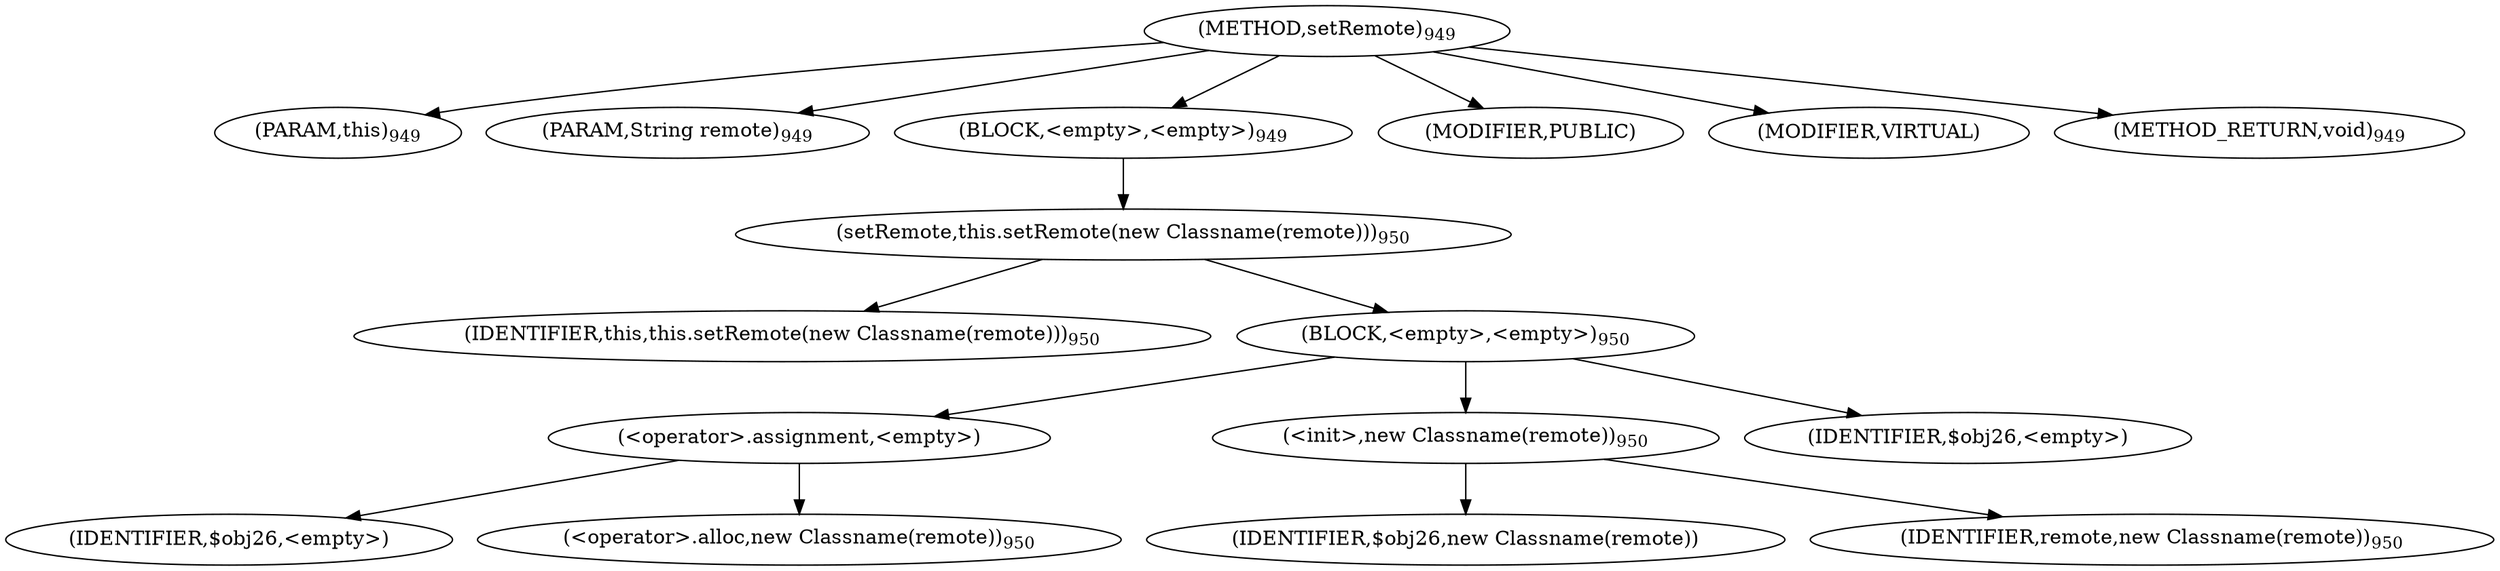 digraph "setRemote" {  
"2172" [label = <(METHOD,setRemote)<SUB>949</SUB>> ]
"106" [label = <(PARAM,this)<SUB>949</SUB>> ]
"2173" [label = <(PARAM,String remote)<SUB>949</SUB>> ]
"2174" [label = <(BLOCK,&lt;empty&gt;,&lt;empty&gt;)<SUB>949</SUB>> ]
"2175" [label = <(setRemote,this.setRemote(new Classname(remote)))<SUB>950</SUB>> ]
"105" [label = <(IDENTIFIER,this,this.setRemote(new Classname(remote)))<SUB>950</SUB>> ]
"2176" [label = <(BLOCK,&lt;empty&gt;,&lt;empty&gt;)<SUB>950</SUB>> ]
"2177" [label = <(&lt;operator&gt;.assignment,&lt;empty&gt;)> ]
"2178" [label = <(IDENTIFIER,$obj26,&lt;empty&gt;)> ]
"2179" [label = <(&lt;operator&gt;.alloc,new Classname(remote))<SUB>950</SUB>> ]
"2180" [label = <(&lt;init&gt;,new Classname(remote))<SUB>950</SUB>> ]
"2181" [label = <(IDENTIFIER,$obj26,new Classname(remote))> ]
"2182" [label = <(IDENTIFIER,remote,new Classname(remote))<SUB>950</SUB>> ]
"2183" [label = <(IDENTIFIER,$obj26,&lt;empty&gt;)> ]
"2184" [label = <(MODIFIER,PUBLIC)> ]
"2185" [label = <(MODIFIER,VIRTUAL)> ]
"2186" [label = <(METHOD_RETURN,void)<SUB>949</SUB>> ]
  "2172" -> "106" 
  "2172" -> "2173" 
  "2172" -> "2174" 
  "2172" -> "2184" 
  "2172" -> "2185" 
  "2172" -> "2186" 
  "2174" -> "2175" 
  "2175" -> "105" 
  "2175" -> "2176" 
  "2176" -> "2177" 
  "2176" -> "2180" 
  "2176" -> "2183" 
  "2177" -> "2178" 
  "2177" -> "2179" 
  "2180" -> "2181" 
  "2180" -> "2182" 
}
